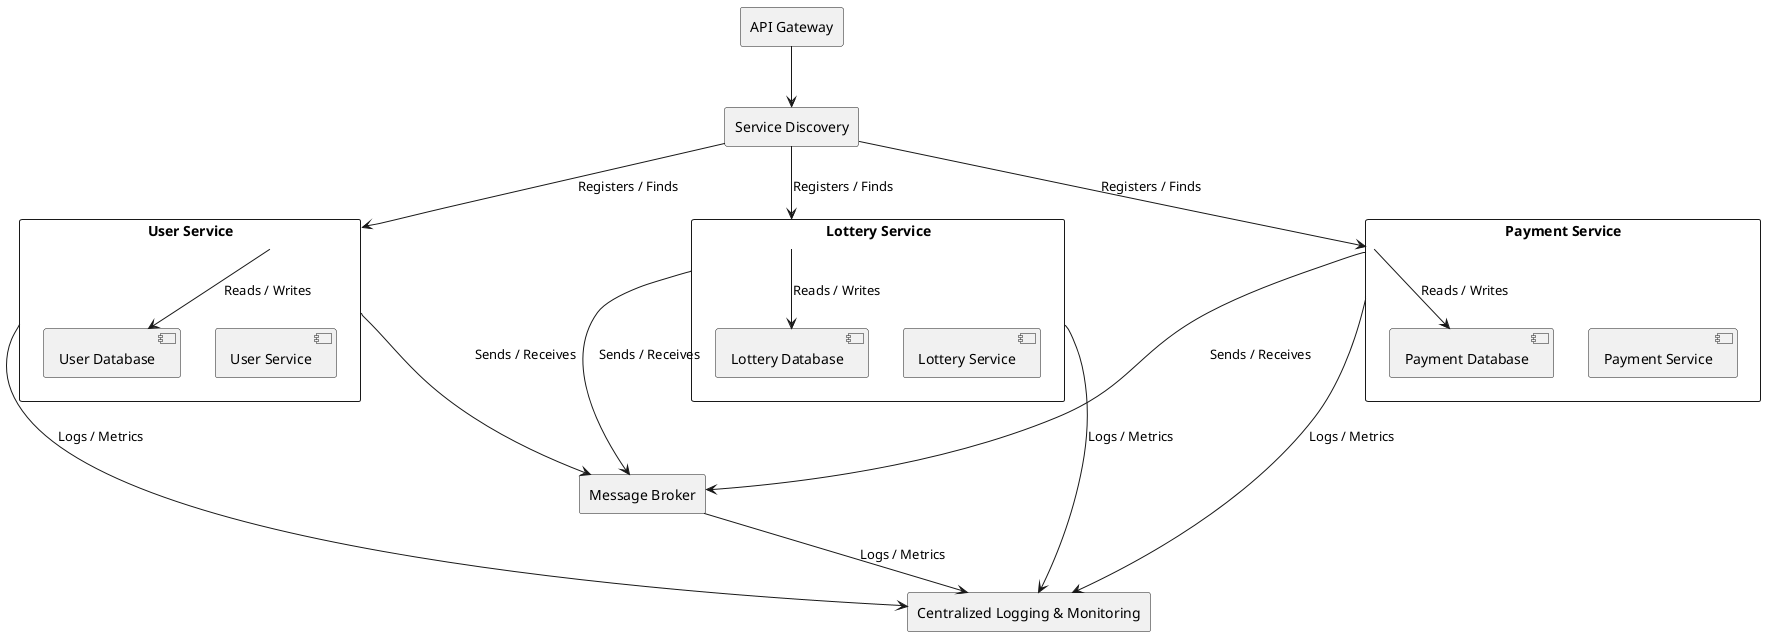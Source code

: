 @startuml

rectangle "API Gateway" as API_Gateway
rectangle "Service Discovery" as Service_Discovery

rectangle "User Service" as User_Service {
  [User Service]
  [User Database]
}

rectangle "Lottery Service" as Lottery_Service {
  [Lottery Service]
  [Lottery Database]
}

rectangle "Payment Service" as Payment_Service {
  [Payment Service]
  [Payment Database]
}

rectangle "Message Broker" as Message_Broker
rectangle "Centralized Logging & Monitoring" as Centralized_Logging_Monitoring

API_Gateway -down-> Service_Discovery

Service_Discovery -down-> User_Service: Registers / Finds
Service_Discovery -down-> Lottery_Service: Registers / Finds
Service_Discovery -down-> Payment_Service: Registers / Finds

User_Service -down--> Message_Broker: Sends / Receives
Lottery_Service -down--> Message_Broker: Sends / Receives
Payment_Service -down--> Message_Broker: Sends / Receives

User_Service -down-> [User Database]: Reads / Writes
Lottery_Service -down-> [Lottery Database]: Reads / Writes
Payment_Service -down-> [Payment Database]: Reads / Writes

Message_Broker -down-> Centralized_Logging_Monitoring: Logs / Metrics
User_Service -down-> Centralized_Logging_Monitoring: Logs / Metrics
Lottery_Service -down-> Centralized_Logging_Monitoring: Logs / Metrics
Payment_Service -down-> Centralized_Logging_Monitoring: Logs / Metrics

@enduml
